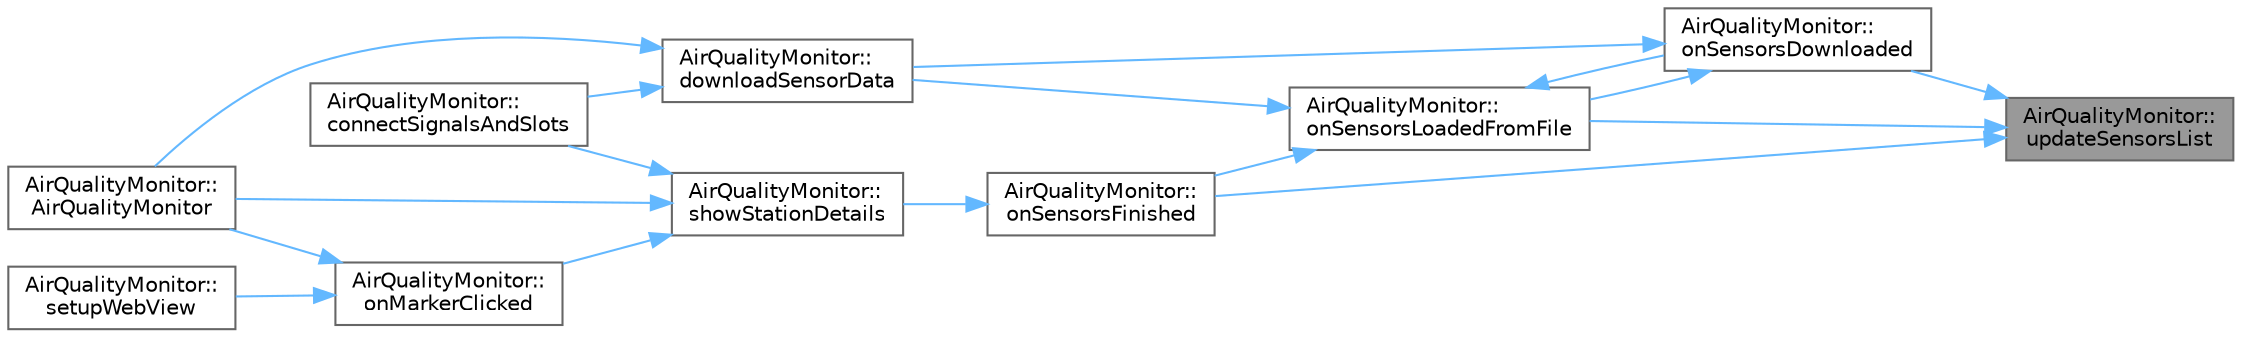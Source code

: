 digraph "AirQualityMonitor::updateSensorsList"
{
 // LATEX_PDF_SIZE
  bgcolor="transparent";
  edge [fontname=Helvetica,fontsize=10,labelfontname=Helvetica,labelfontsize=10];
  node [fontname=Helvetica,fontsize=10,shape=box,height=0.2,width=0.4];
  rankdir="RL";
  Node1 [id="Node000001",label="AirQualityMonitor::\lupdateSensorsList",height=0.2,width=0.4,color="gray40", fillcolor="grey60", style="filled", fontcolor="black",tooltip="Aktualizuje interfejs użytkownika danymi sensorów dla stacji."];
  Node1 -> Node2 [id="edge1_Node000001_Node000002",dir="back",color="steelblue1",style="solid",tooltip=" "];
  Node2 [id="Node000002",label="AirQualityMonitor::\lonSensorsDownloaded",height=0.2,width=0.4,color="grey40", fillcolor="white", style="filled",URL="$class_air_quality_monitor.html#a0f41dd3a7a6fc7f550b9d277d5d1b319",tooltip="Obsługuje zakończenie pobierania danych sensorów."];
  Node2 -> Node3 [id="edge2_Node000002_Node000003",dir="back",color="steelblue1",style="solid",tooltip=" "];
  Node3 [id="Node000003",label="AirQualityMonitor::\ldownloadSensorData",height=0.2,width=0.4,color="grey40", fillcolor="white", style="filled",URL="$class_air_quality_monitor.html#a4f9e4e9e4973368c9b3ea6938dc96611",tooltip="Pobiera i zapisuje dane sensorów dla aktualnie wybranej stacji."];
  Node3 -> Node4 [id="edge3_Node000003_Node000004",dir="back",color="steelblue1",style="solid",tooltip=" "];
  Node4 [id="Node000004",label="AirQualityMonitor::\lAirQualityMonitor",height=0.2,width=0.4,color="grey40", fillcolor="white", style="filled",URL="$class_air_quality_monitor.html#a5c1e078e2b1c45ecfacef7f3a0d31322",tooltip="Konstruktor klasy AirQualityMonitor."];
  Node3 -> Node5 [id="edge4_Node000003_Node000005",dir="back",color="steelblue1",style="solid",tooltip=" "];
  Node5 [id="Node000005",label="AirQualityMonitor::\lconnectSignalsAndSlots",height=0.2,width=0.4,color="grey40", fillcolor="white", style="filled",URL="$class_air_quality_monitor.html#a0d5986b8b5578346bc973699b56b73c5",tooltip="Łączy sygnały interfejsu użytkownika z odpowiednimi slotami."];
  Node2 -> Node6 [id="edge5_Node000002_Node000006",dir="back",color="steelblue1",style="solid",tooltip=" "];
  Node6 [id="Node000006",label="AirQualityMonitor::\lonSensorsLoadedFromFile",height=0.2,width=0.4,color="grey40", fillcolor="white", style="filled",URL="$class_air_quality_monitor.html#a2021de10613f9147c9138d325eea0f31",tooltip="Ładuje dane sensorów z pliku lokalnego dla stacji."];
  Node6 -> Node3 [id="edge6_Node000006_Node000003",dir="back",color="steelblue1",style="solid",tooltip=" "];
  Node6 -> Node2 [id="edge7_Node000006_Node000002",dir="back",color="steelblue1",style="solid",tooltip=" "];
  Node6 -> Node7 [id="edge8_Node000006_Node000007",dir="back",color="steelblue1",style="solid",tooltip=" "];
  Node7 [id="Node000007",label="AirQualityMonitor::\lonSensorsFinished",height=0.2,width=0.4,color="grey40", fillcolor="white", style="filled",URL="$class_air_quality_monitor.html#aebcc5ba987dc511c966a5704694345c6",tooltip="Obsługuje zakończenie pobierania danych sensorów."];
  Node7 -> Node8 [id="edge9_Node000007_Node000008",dir="back",color="steelblue1",style="solid",tooltip=" "];
  Node8 [id="Node000008",label="AirQualityMonitor::\lshowStationDetails",height=0.2,width=0.4,color="grey40", fillcolor="white", style="filled",URL="$class_air_quality_monitor.html#ac03a1d30c2b22972bb9f1333c659b75e",tooltip="Wyświetla szczegóły wybranej stacji."];
  Node8 -> Node4 [id="edge10_Node000008_Node000004",dir="back",color="steelblue1",style="solid",tooltip=" "];
  Node8 -> Node5 [id="edge11_Node000008_Node000005",dir="back",color="steelblue1",style="solid",tooltip=" "];
  Node8 -> Node9 [id="edge12_Node000008_Node000009",dir="back",color="steelblue1",style="solid",tooltip=" "];
  Node9 [id="Node000009",label="AirQualityMonitor::\lonMarkerClicked",height=0.2,width=0.4,color="grey40", fillcolor="white", style="filled",URL="$class_air_quality_monitor.html#a30b2d56cd068c8e1b97360e1a1c323eb",tooltip="Obsługuje kliknięcie w marker na mapie."];
  Node9 -> Node4 [id="edge13_Node000009_Node000004",dir="back",color="steelblue1",style="solid",tooltip=" "];
  Node9 -> Node10 [id="edge14_Node000009_Node000010",dir="back",color="steelblue1",style="solid",tooltip=" "];
  Node10 [id="Node000010",label="AirQualityMonitor::\lsetupWebView",height=0.2,width=0.4,color="grey40", fillcolor="white", style="filled",URL="$class_air_quality_monitor.html#ab36994d80512a73bf84cd2bbafdc79bb",tooltip="Konfiguruje widok webowy dla mapy."];
  Node1 -> Node7 [id="edge15_Node000001_Node000007",dir="back",color="steelblue1",style="solid",tooltip=" "];
  Node1 -> Node6 [id="edge16_Node000001_Node000006",dir="back",color="steelblue1",style="solid",tooltip=" "];
}
